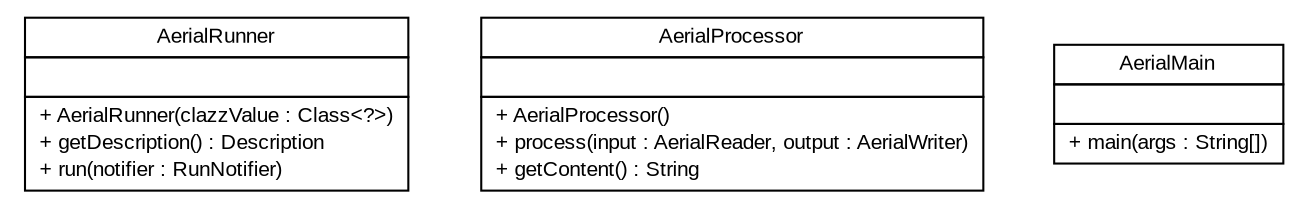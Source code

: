 #!/usr/local/bin/dot
#
# Class diagram 
# Generated by UMLGraph version R5_6 (http://www.umlgraph.org/)
#

digraph G {
	edge [fontname="arial",fontsize=10,labelfontname="arial",labelfontsize=10];
	node [fontname="arial",fontsize=10,shape=plaintext];
	nodesep=0.25;
	ranksep=0.5;
	// com.github.mkolisnyk.aerial.core.AerialRunner
	c98 [label=<<table title="com.github.mkolisnyk.aerial.core.AerialRunner" border="0" cellborder="1" cellspacing="0" cellpadding="2" port="p" href="./AerialRunner.html">
		<tr><td><table border="0" cellspacing="0" cellpadding="1">
<tr><td align="center" balign="center"> AerialRunner </td></tr>
		</table></td></tr>
		<tr><td><table border="0" cellspacing="0" cellpadding="1">
<tr><td align="left" balign="left">  </td></tr>
		</table></td></tr>
		<tr><td><table border="0" cellspacing="0" cellpadding="1">
<tr><td align="left" balign="left"> + AerialRunner(clazzValue : Class&lt;?&gt;) </td></tr>
<tr><td align="left" balign="left"> + getDescription() : Description </td></tr>
<tr><td align="left" balign="left"> + run(notifier : RunNotifier) </td></tr>
		</table></td></tr>
		</table>>, URL="./AerialRunner.html", fontname="arial", fontcolor="black", fontsize=10.0];
	// com.github.mkolisnyk.aerial.core.AerialProcessor
	c99 [label=<<table title="com.github.mkolisnyk.aerial.core.AerialProcessor" border="0" cellborder="1" cellspacing="0" cellpadding="2" port="p" href="./AerialProcessor.html">
		<tr><td><table border="0" cellspacing="0" cellpadding="1">
<tr><td align="center" balign="center"> AerialProcessor </td></tr>
		</table></td></tr>
		<tr><td><table border="0" cellspacing="0" cellpadding="1">
<tr><td align="left" balign="left">  </td></tr>
		</table></td></tr>
		<tr><td><table border="0" cellspacing="0" cellpadding="1">
<tr><td align="left" balign="left"> + AerialProcessor() </td></tr>
<tr><td align="left" balign="left"> + process(input : AerialReader, output : AerialWriter) </td></tr>
<tr><td align="left" balign="left"> + getContent() : String </td></tr>
		</table></td></tr>
		</table>>, URL="./AerialProcessor.html", fontname="arial", fontcolor="black", fontsize=10.0];
	// com.github.mkolisnyk.aerial.core.AerialMain
	c100 [label=<<table title="com.github.mkolisnyk.aerial.core.AerialMain" border="0" cellborder="1" cellspacing="0" cellpadding="2" port="p" href="./AerialMain.html">
		<tr><td><table border="0" cellspacing="0" cellpadding="1">
<tr><td align="center" balign="center"> AerialMain </td></tr>
		</table></td></tr>
		<tr><td><table border="0" cellspacing="0" cellpadding="1">
<tr><td align="left" balign="left">  </td></tr>
		</table></td></tr>
		<tr><td><table border="0" cellspacing="0" cellpadding="1">
<tr><td align="left" balign="left"> + main(args : String[]) </td></tr>
		</table></td></tr>
		</table>>, URL="./AerialMain.html", fontname="arial", fontcolor="black", fontsize=10.0];
}

